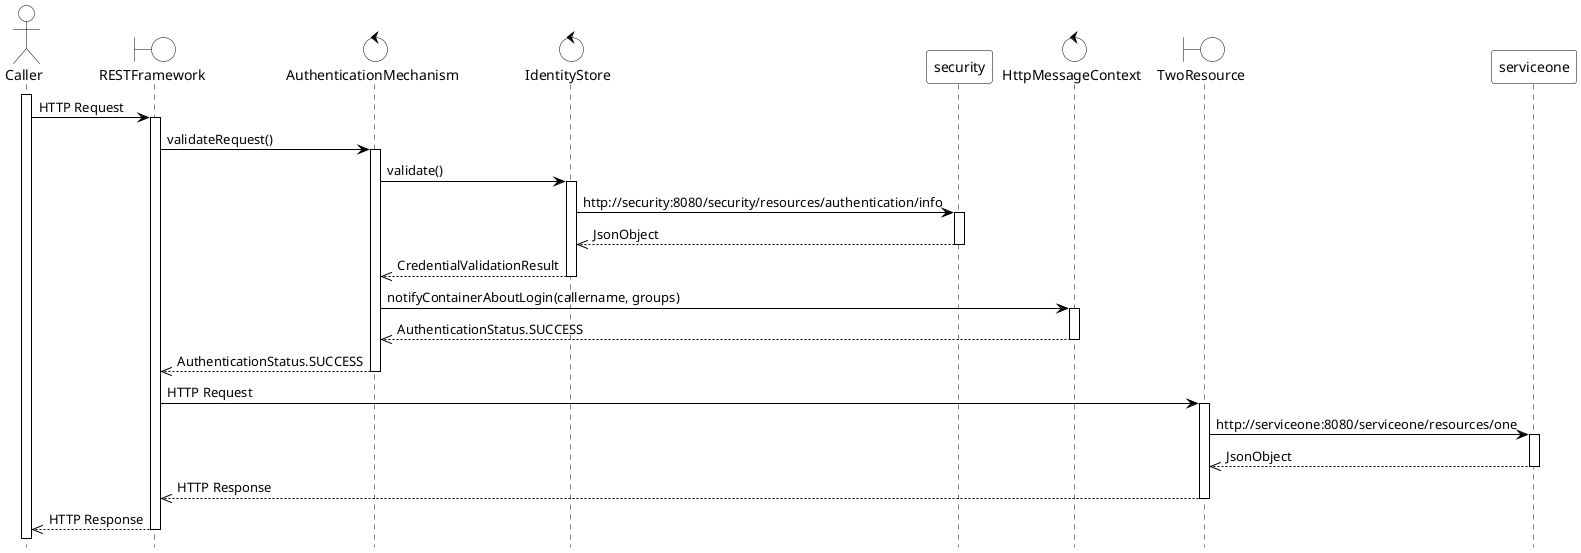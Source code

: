 @startuml

hide footbox

skinparam sequence {
    arrowColor black
    LifeLineBorderColor black
}

skinparam actor {
    backgroundColor white
    borderColor black
}

skinparam boundary {
    backgroundColor white
    borderColor black
}

skinparam control {
    backgroundColor white
    borderColor black
}

skinparam participant {
    backgroundColor white
    borderColor black
}

actor Caller
boundary RESTFramework
control AuthenticationMechanism
control IdentityStore
participant security
control HttpMessageContext
boundary TwoResource
participant serviceone

activate Caller

Caller -> RESTFramework : HTTP Request
activate RESTFramework

    RESTFramework -> AuthenticationMechanism : validateRequest()
    activate AuthenticationMechanism
        AuthenticationMechanism -> IdentityStore : validate()
        activate IdentityStore

            IdentityStore -> security : http://security:8080/security/resources/authentication/info
            activate security

            security -->> IdentityStore : JsonObject
            deactivate security

        IdentityStore -->> AuthenticationMechanism : CredentialValidationResult
        deactivate IdentityStore

        AuthenticationMechanism -> HttpMessageContext : notifyContainerAboutLogin(callername, groups)
        activate HttpMessageContext
        HttpMessageContext -->> AuthenticationMechanism : AuthenticationStatus.SUCCESS
        deactivate HttpMessageContext

    AuthenticationMechanism -->> RESTFramework : AuthenticationStatus.SUCCESS
    deactivate AuthenticationMechanism


    RESTFramework -> TwoResource : HTTP Request
    activate TwoResource

        TwoResource -> serviceone : http://serviceone:8080/serviceone/resources/one
        activate serviceone

        serviceone -->> TwoResource : JsonObject
        deactivate serviceone

    TwoResource -->> RESTFramework : HTTP Response
    deactivate TwoResource

RESTFramework -->> Caller : HTTP Response
deactivate RESTFramework

@enduml